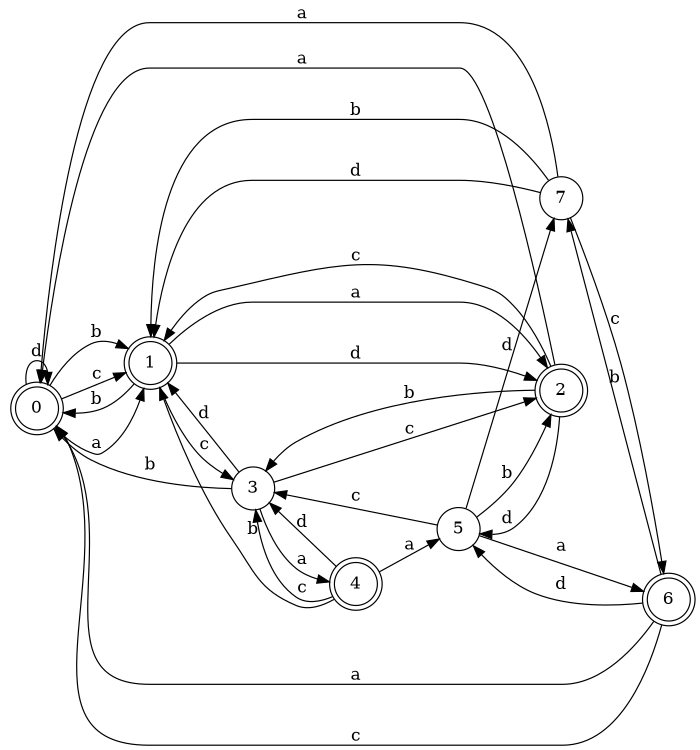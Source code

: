 digraph n7_4 {
__start0 [label="" shape="none"];

rankdir=LR;
size="8,5";

s0 [style="rounded,filled", color="black", fillcolor="white" shape="doublecircle", label="0"];
s1 [style="rounded,filled", color="black", fillcolor="white" shape="doublecircle", label="1"];
s2 [style="rounded,filled", color="black", fillcolor="white" shape="doublecircle", label="2"];
s3 [style="filled", color="black", fillcolor="white" shape="circle", label="3"];
s4 [style="rounded,filled", color="black", fillcolor="white" shape="doublecircle", label="4"];
s5 [style="filled", color="black", fillcolor="white" shape="circle", label="5"];
s6 [style="rounded,filled", color="black", fillcolor="white" shape="doublecircle", label="6"];
s7 [style="filled", color="black", fillcolor="white" shape="circle", label="7"];
s0 -> s1 [label="a"];
s0 -> s1 [label="b"];
s0 -> s1 [label="c"];
s0 -> s0 [label="d"];
s1 -> s2 [label="a"];
s1 -> s0 [label="b"];
s1 -> s3 [label="c"];
s1 -> s2 [label="d"];
s2 -> s0 [label="a"];
s2 -> s3 [label="b"];
s2 -> s1 [label="c"];
s2 -> s5 [label="d"];
s3 -> s4 [label="a"];
s3 -> s0 [label="b"];
s3 -> s2 [label="c"];
s3 -> s1 [label="d"];
s4 -> s5 [label="a"];
s4 -> s1 [label="b"];
s4 -> s3 [label="c"];
s4 -> s3 [label="d"];
s5 -> s6 [label="a"];
s5 -> s2 [label="b"];
s5 -> s3 [label="c"];
s5 -> s7 [label="d"];
s6 -> s0 [label="a"];
s6 -> s7 [label="b"];
s6 -> s0 [label="c"];
s6 -> s5 [label="d"];
s7 -> s0 [label="a"];
s7 -> s1 [label="b"];
s7 -> s6 [label="c"];
s7 -> s1 [label="d"];

}